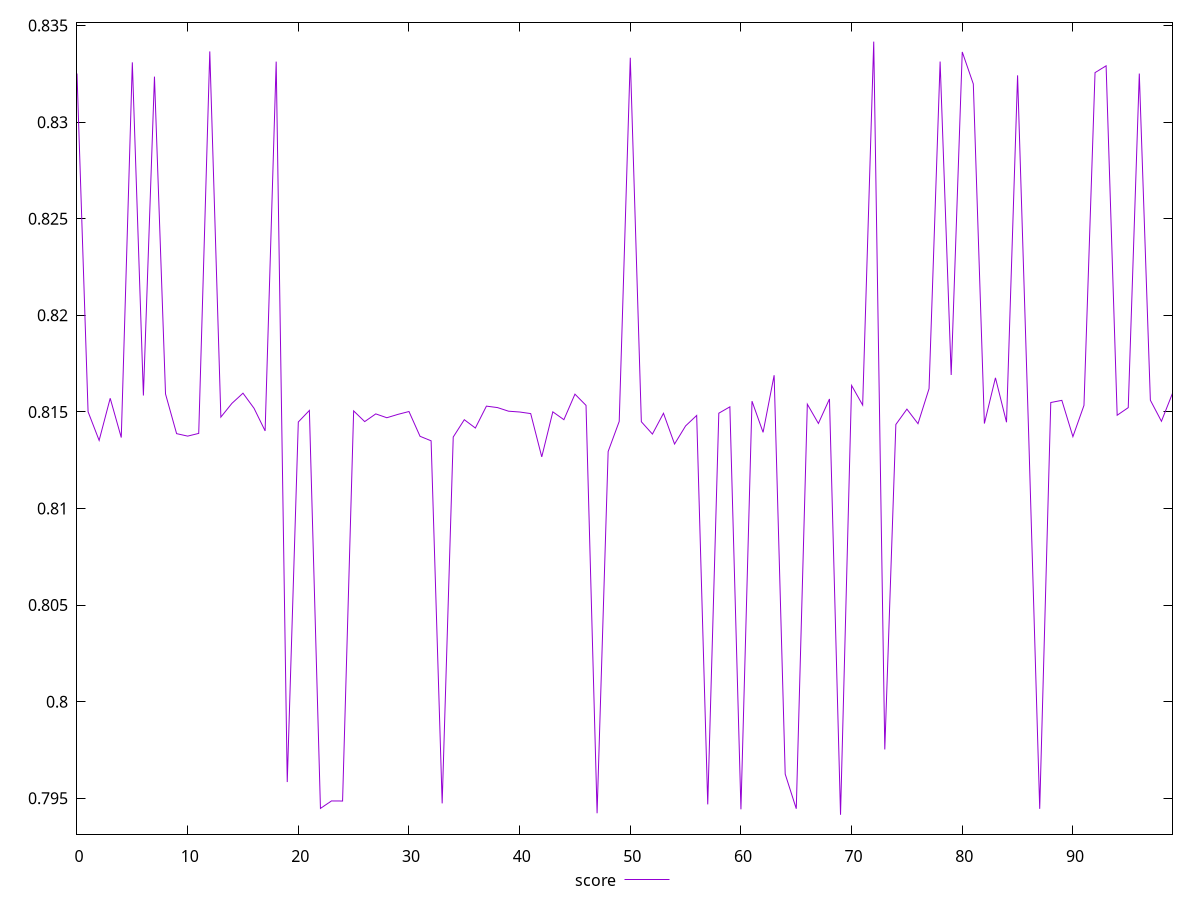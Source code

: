 reset

$score <<EOF
0 0.8325170412837167
1 0.8150090015817366
2 0.8135248959679496
3 0.8157065296521524
4 0.8136731986076671
5 0.8330936214012857
6 0.8158499919577582
7 0.8323554287929031
8 0.8159284068284072
9 0.8138754879445962
10 0.8137470106896182
11 0.8138877879347199
12 0.8336609123546883
13 0.814731001671564
14 0.8154428444910458
15 0.8159689026855015
16 0.8151868036893111
17 0.8140164070175163
18 0.8331326926747207
19 0.7958392308704418
20 0.814478495950021
21 0.8150755172841849
22 0.7944757725592253
23 0.7948625677047677
24 0.7948577850218967
25 0.8150520109333805
26 0.8144981954709308
27 0.8148977390899127
28 0.8146983861657061
29 0.8148721257743954
30 0.8150203135361306
31 0.813738191815791
32 0.8135037136097683
33 0.7947363711943869
34 0.813698999202112
35 0.8145969092734795
36 0.8141652504773677
37 0.8152992781385505
38 0.8152238852648315
39 0.8150366301089517
40 0.8149952878662894
41 0.8149133643436104
42 0.8126710910034702
43 0.8150040975494058
44 0.8145979844812473
45 0.8159189699384579
46 0.8153380060705759
47 0.7942258208841674
48 0.8129499238121536
49 0.8145087724184742
50 0.83333280260157
51 0.8144913380496075
52 0.8138523312362909
53 0.8149295326846974
54 0.8133381162191157
55 0.814276041234743
56 0.8148164572101207
57 0.7946836179336952
58 0.8149326929722724
59 0.8152625305787542
60 0.7944277832890531
61 0.8155562084975613
62 0.8139422286108458
63 0.8168983658885559
64 0.7962517158164986
65 0.7944587931702977
66 0.815399148690773
67 0.8144028664625488
68 0.8156697235734572
69 0.7941437714502708
70 0.8163681467927737
71 0.8153521019932716
72 0.8341683683791558
73 0.7975260574205522
74 0.8143487914852103
75 0.815143982754812
76 0.8143904397254909
77 0.8162041172950424
78 0.833135729778284
79 0.8169127702654613
80 0.8336335636019627
81 0.8319754721672108
82 0.8143984500705146
83 0.8167645135393234
84 0.8144644135493938
85 0.8324232646954486
86 0.8138806055872472
87 0.7944539418316003
88 0.8154861197874097
89 0.815598640798849
90 0.8137203128555924
91 0.8153375134639709
92 0.832563197901909
93 0.8329161023308655
94 0.8148274573904577
95 0.8152210173836549
96 0.8325152284926367
97 0.81560569777133
98 0.8145157181645932
99 0.8159636043490415
EOF

set key outside below
set xrange [0:99]
set yrange [0.7931437714502708:0.8351683683791558]
set trange [0.7931437714502708:0.8351683683791558]
set terminal svg size 640, 500 enhanced background rgb 'white'
set output "report_00008_2021-01-22T20:58:29.167/largest-contentful-paint/samples/pages+cached+noexternal+nofonts+nosvg+noimg/score/values.svg"

plot $score title "score" with line

reset
